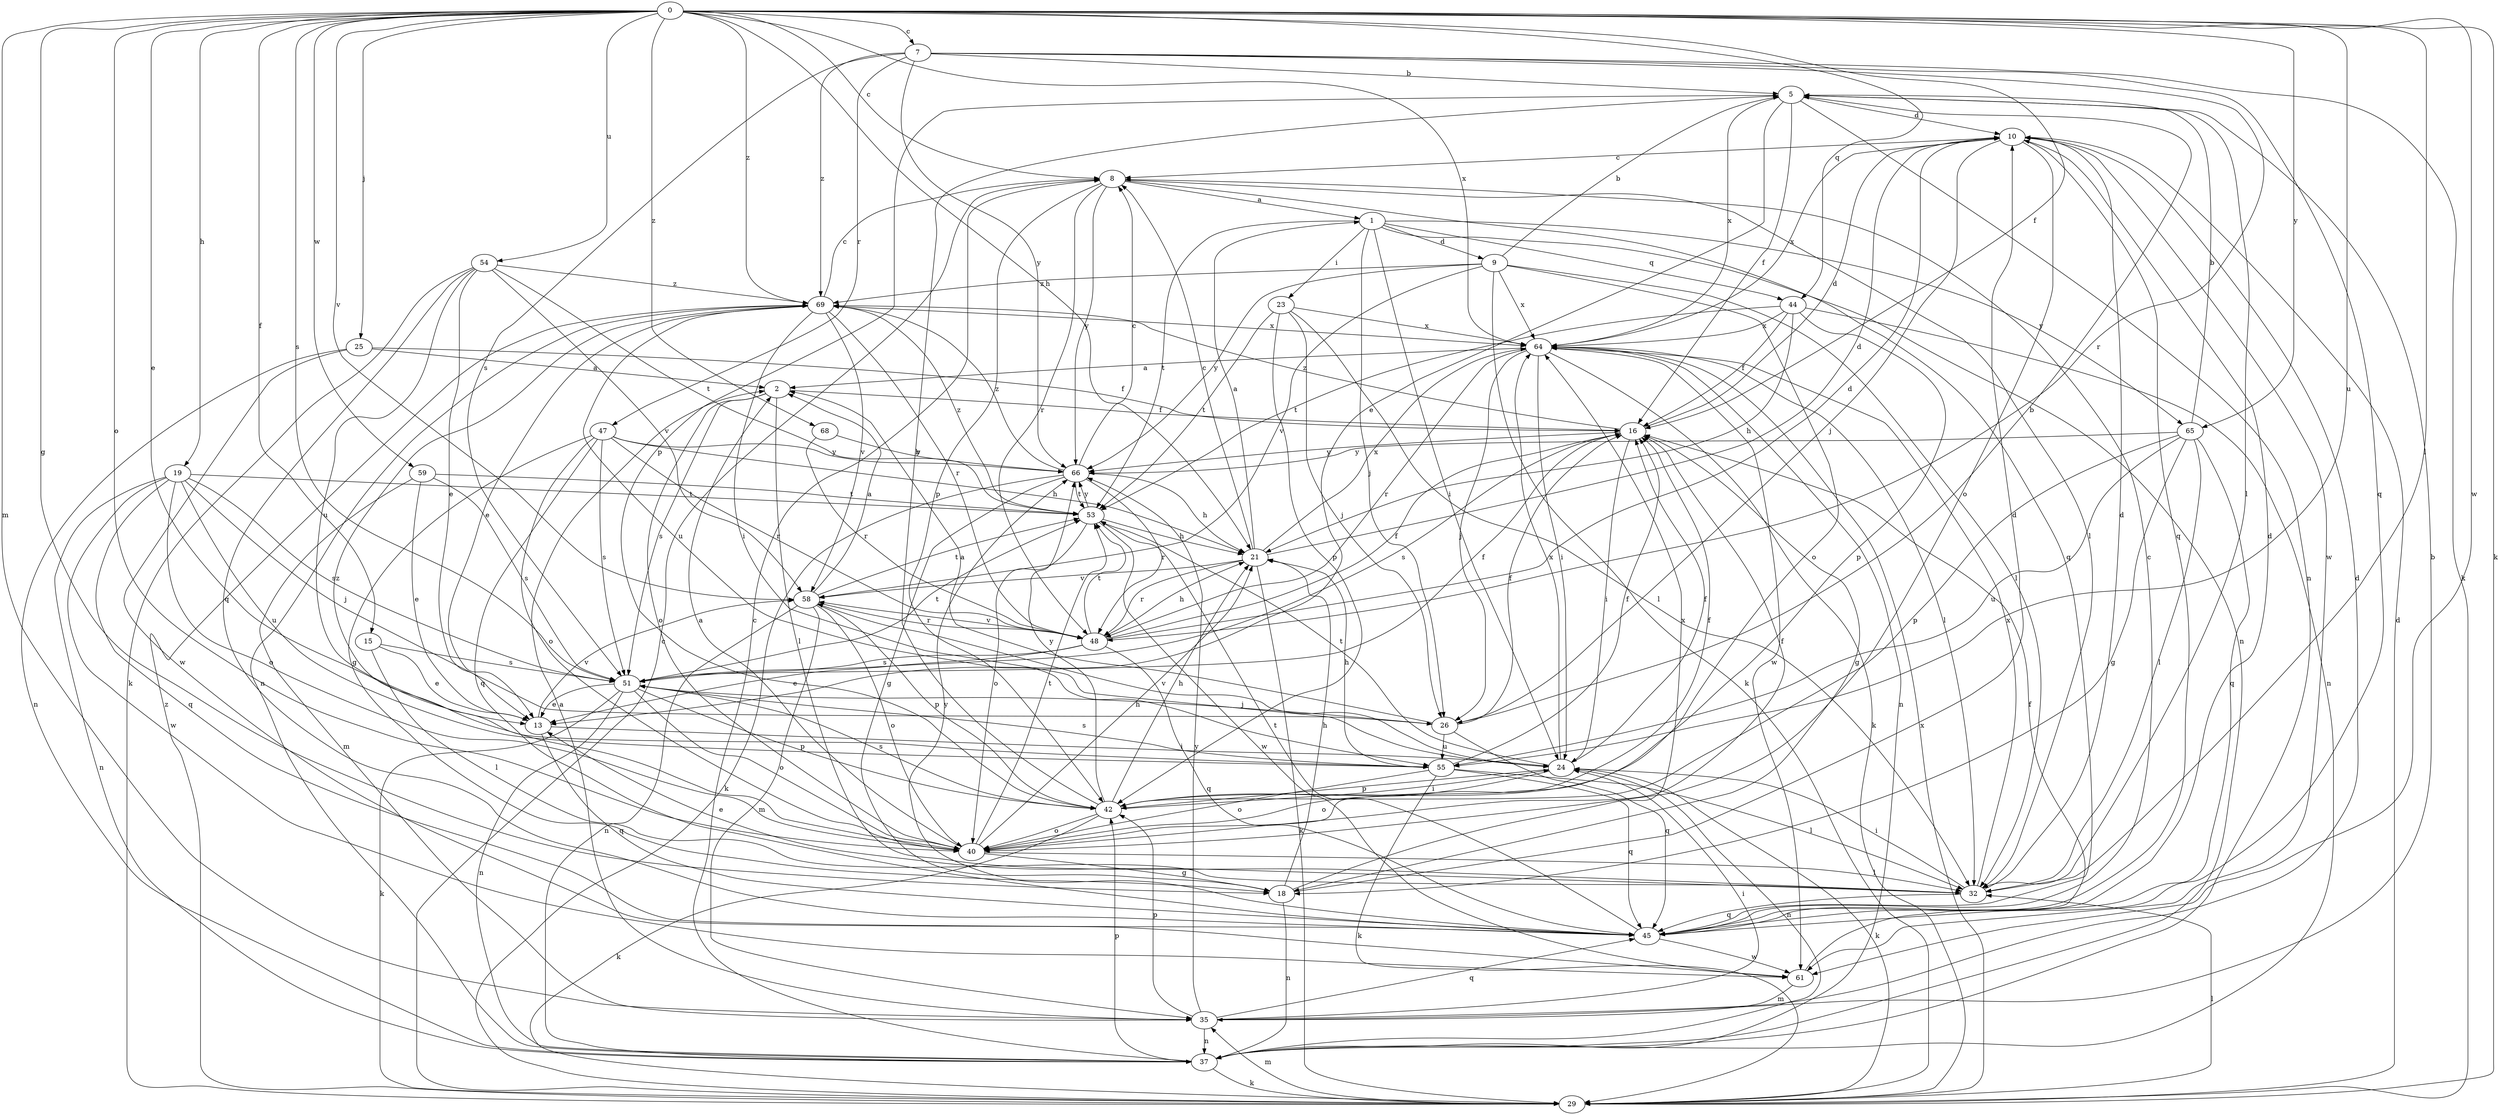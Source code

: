 strict digraph  {
0;
1;
2;
5;
7;
8;
9;
10;
13;
15;
16;
18;
19;
21;
23;
24;
25;
26;
29;
32;
35;
37;
40;
42;
44;
45;
47;
48;
51;
53;
54;
55;
58;
59;
61;
64;
65;
66;
68;
69;
0 -> 7  [label=c];
0 -> 8  [label=c];
0 -> 13  [label=e];
0 -> 15  [label=f];
0 -> 16  [label=f];
0 -> 18  [label=g];
0 -> 19  [label=h];
0 -> 21  [label=h];
0 -> 25  [label=j];
0 -> 29  [label=k];
0 -> 32  [label=l];
0 -> 35  [label=m];
0 -> 40  [label=o];
0 -> 44  [label=q];
0 -> 51  [label=s];
0 -> 54  [label=u];
0 -> 55  [label=u];
0 -> 58  [label=v];
0 -> 59  [label=w];
0 -> 61  [label=w];
0 -> 64  [label=x];
0 -> 65  [label=y];
0 -> 68  [label=z];
0 -> 69  [label=z];
1 -> 9  [label=d];
1 -> 23  [label=i];
1 -> 24  [label=i];
1 -> 26  [label=j];
1 -> 37  [label=n];
1 -> 44  [label=q];
1 -> 53  [label=t];
1 -> 65  [label=y];
2 -> 16  [label=f];
2 -> 32  [label=l];
2 -> 40  [label=o];
2 -> 51  [label=s];
5 -> 10  [label=d];
5 -> 13  [label=e];
5 -> 16  [label=f];
5 -> 32  [label=l];
5 -> 37  [label=n];
5 -> 42  [label=p];
5 -> 64  [label=x];
7 -> 5  [label=b];
7 -> 29  [label=k];
7 -> 45  [label=q];
7 -> 47  [label=r];
7 -> 48  [label=r];
7 -> 51  [label=s];
7 -> 66  [label=y];
7 -> 69  [label=z];
8 -> 1  [label=a];
8 -> 32  [label=l];
8 -> 42  [label=p];
8 -> 45  [label=q];
8 -> 48  [label=r];
8 -> 66  [label=y];
9 -> 5  [label=b];
9 -> 29  [label=k];
9 -> 32  [label=l];
9 -> 40  [label=o];
9 -> 58  [label=v];
9 -> 64  [label=x];
9 -> 66  [label=y];
9 -> 69  [label=z];
10 -> 8  [label=c];
10 -> 26  [label=j];
10 -> 40  [label=o];
10 -> 45  [label=q];
10 -> 61  [label=w];
10 -> 64  [label=x];
13 -> 24  [label=i];
13 -> 45  [label=q];
13 -> 58  [label=v];
15 -> 13  [label=e];
15 -> 32  [label=l];
15 -> 51  [label=s];
16 -> 10  [label=d];
16 -> 18  [label=g];
16 -> 24  [label=i];
16 -> 51  [label=s];
16 -> 66  [label=y];
16 -> 69  [label=z];
18 -> 10  [label=d];
18 -> 21  [label=h];
18 -> 37  [label=n];
18 -> 64  [label=x];
19 -> 26  [label=j];
19 -> 37  [label=n];
19 -> 40  [label=o];
19 -> 45  [label=q];
19 -> 51  [label=s];
19 -> 53  [label=t];
19 -> 55  [label=u];
19 -> 61  [label=w];
21 -> 1  [label=a];
21 -> 8  [label=c];
21 -> 10  [label=d];
21 -> 29  [label=k];
21 -> 48  [label=r];
21 -> 58  [label=v];
21 -> 64  [label=x];
23 -> 26  [label=j];
23 -> 32  [label=l];
23 -> 42  [label=p];
23 -> 53  [label=t];
23 -> 64  [label=x];
24 -> 16  [label=f];
24 -> 29  [label=k];
24 -> 37  [label=n];
24 -> 40  [label=o];
24 -> 42  [label=p];
24 -> 53  [label=t];
24 -> 58  [label=v];
24 -> 64  [label=x];
25 -> 2  [label=a];
25 -> 16  [label=f];
25 -> 37  [label=n];
25 -> 61  [label=w];
26 -> 2  [label=a];
26 -> 5  [label=b];
26 -> 16  [label=f];
26 -> 45  [label=q];
26 -> 55  [label=u];
29 -> 8  [label=c];
29 -> 10  [label=d];
29 -> 32  [label=l];
29 -> 35  [label=m];
29 -> 64  [label=x];
29 -> 69  [label=z];
32 -> 10  [label=d];
32 -> 13  [label=e];
32 -> 24  [label=i];
32 -> 45  [label=q];
32 -> 64  [label=x];
35 -> 2  [label=a];
35 -> 5  [label=b];
35 -> 10  [label=d];
35 -> 24  [label=i];
35 -> 37  [label=n];
35 -> 42  [label=p];
35 -> 45  [label=q];
35 -> 66  [label=y];
37 -> 8  [label=c];
37 -> 29  [label=k];
37 -> 42  [label=p];
40 -> 2  [label=a];
40 -> 16  [label=f];
40 -> 18  [label=g];
40 -> 21  [label=h];
40 -> 32  [label=l];
40 -> 53  [label=t];
40 -> 69  [label=z];
42 -> 5  [label=b];
42 -> 16  [label=f];
42 -> 21  [label=h];
42 -> 24  [label=i];
42 -> 29  [label=k];
42 -> 40  [label=o];
42 -> 51  [label=s];
42 -> 66  [label=y];
44 -> 16  [label=f];
44 -> 21  [label=h];
44 -> 37  [label=n];
44 -> 42  [label=p];
44 -> 53  [label=t];
44 -> 64  [label=x];
45 -> 8  [label=c];
45 -> 10  [label=d];
45 -> 53  [label=t];
45 -> 61  [label=w];
45 -> 66  [label=y];
47 -> 18  [label=g];
47 -> 21  [label=h];
47 -> 40  [label=o];
47 -> 45  [label=q];
47 -> 48  [label=r];
47 -> 51  [label=s];
47 -> 66  [label=y];
48 -> 10  [label=d];
48 -> 13  [label=e];
48 -> 16  [label=f];
48 -> 21  [label=h];
48 -> 45  [label=q];
48 -> 51  [label=s];
48 -> 53  [label=t];
48 -> 58  [label=v];
51 -> 13  [label=e];
51 -> 16  [label=f];
51 -> 26  [label=j];
51 -> 29  [label=k];
51 -> 37  [label=n];
51 -> 40  [label=o];
51 -> 42  [label=p];
51 -> 53  [label=t];
53 -> 21  [label=h];
53 -> 40  [label=o];
53 -> 61  [label=w];
53 -> 66  [label=y];
53 -> 69  [label=z];
54 -> 13  [label=e];
54 -> 29  [label=k];
54 -> 45  [label=q];
54 -> 53  [label=t];
54 -> 55  [label=u];
54 -> 58  [label=v];
54 -> 69  [label=z];
55 -> 16  [label=f];
55 -> 21  [label=h];
55 -> 29  [label=k];
55 -> 32  [label=l];
55 -> 40  [label=o];
55 -> 45  [label=q];
55 -> 51  [label=s];
58 -> 2  [label=a];
58 -> 35  [label=m];
58 -> 37  [label=n];
58 -> 40  [label=o];
58 -> 42  [label=p];
58 -> 48  [label=r];
58 -> 53  [label=t];
59 -> 13  [label=e];
59 -> 35  [label=m];
59 -> 51  [label=s];
59 -> 53  [label=t];
61 -> 16  [label=f];
61 -> 35  [label=m];
64 -> 2  [label=a];
64 -> 24  [label=i];
64 -> 26  [label=j];
64 -> 29  [label=k];
64 -> 32  [label=l];
64 -> 37  [label=n];
64 -> 48  [label=r];
64 -> 61  [label=w];
65 -> 5  [label=b];
65 -> 18  [label=g];
65 -> 32  [label=l];
65 -> 42  [label=p];
65 -> 45  [label=q];
65 -> 55  [label=u];
65 -> 66  [label=y];
66 -> 8  [label=c];
66 -> 18  [label=g];
66 -> 21  [label=h];
66 -> 29  [label=k];
66 -> 48  [label=r];
66 -> 53  [label=t];
66 -> 69  [label=z];
68 -> 48  [label=r];
68 -> 66  [label=y];
69 -> 8  [label=c];
69 -> 13  [label=e];
69 -> 24  [label=i];
69 -> 37  [label=n];
69 -> 48  [label=r];
69 -> 55  [label=u];
69 -> 58  [label=v];
69 -> 64  [label=x];
}
